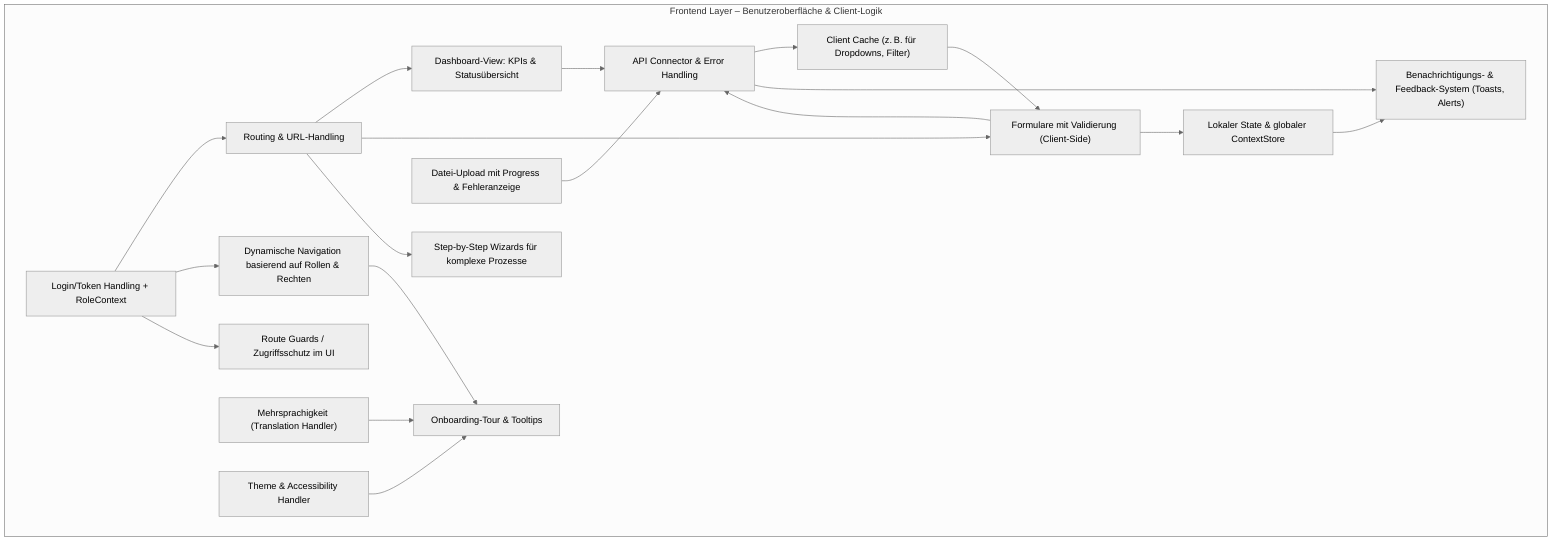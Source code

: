---
config:
  theme: neutral
  layout: TB
---

flowchart TB
  subgraph UI["Frontend Layer – Benutzeroberfläche & Client-Logik"]

    ROUTER["Routing & URL-Handling"]
    AUTH["Login/Token Handling + RoleContext"]
    LANG["Mehrsprachigkeit (Translation Handler)"]
    THEME["Theme & Accessibility Handler"]
    
    DASH["Dashboard-View: KPIs & Statusübersicht"]
    FORM["Formulare mit Validierung (Client-Side)"]
    FILE["Datei-Upload mit Progress & Fehleranzeige"]
    WIZARD["Step-by-Step Wizards für komplexe Prozesse"]
    MSG["Benachrichtigungs- & Feedback-System (Toasts, Alerts)"]

    STATE["Lokaler State & globaler ContextStore"]
    API["API Connector & Error Handling"]
    CACHE["Client Cache (z. B. für Dropdowns, Filter)"]
    GUARDS["Route Guards / Zugriffsschutz im UI"]

    NAV["Dynamische Navigation basierend auf Rollen & Rechten"]
    GUIDE["Onboarding-Tour & Tooltips"]

  end

  ROUTER --> DASH
  ROUTER --> FORM
  ROUTER --> WIZARD
  AUTH --> ROUTER
  AUTH --> NAV
  AUTH --> GUARDS
  FORM --> STATE
  FILE --> API
  FORM --> API
  DASH --> API
  API --> CACHE
  API --> MSG
  CACHE --> FORM
  STATE --> MSG
  NAV --> GUIDE
  LANG --> GUIDE
  THEME --> GUIDE